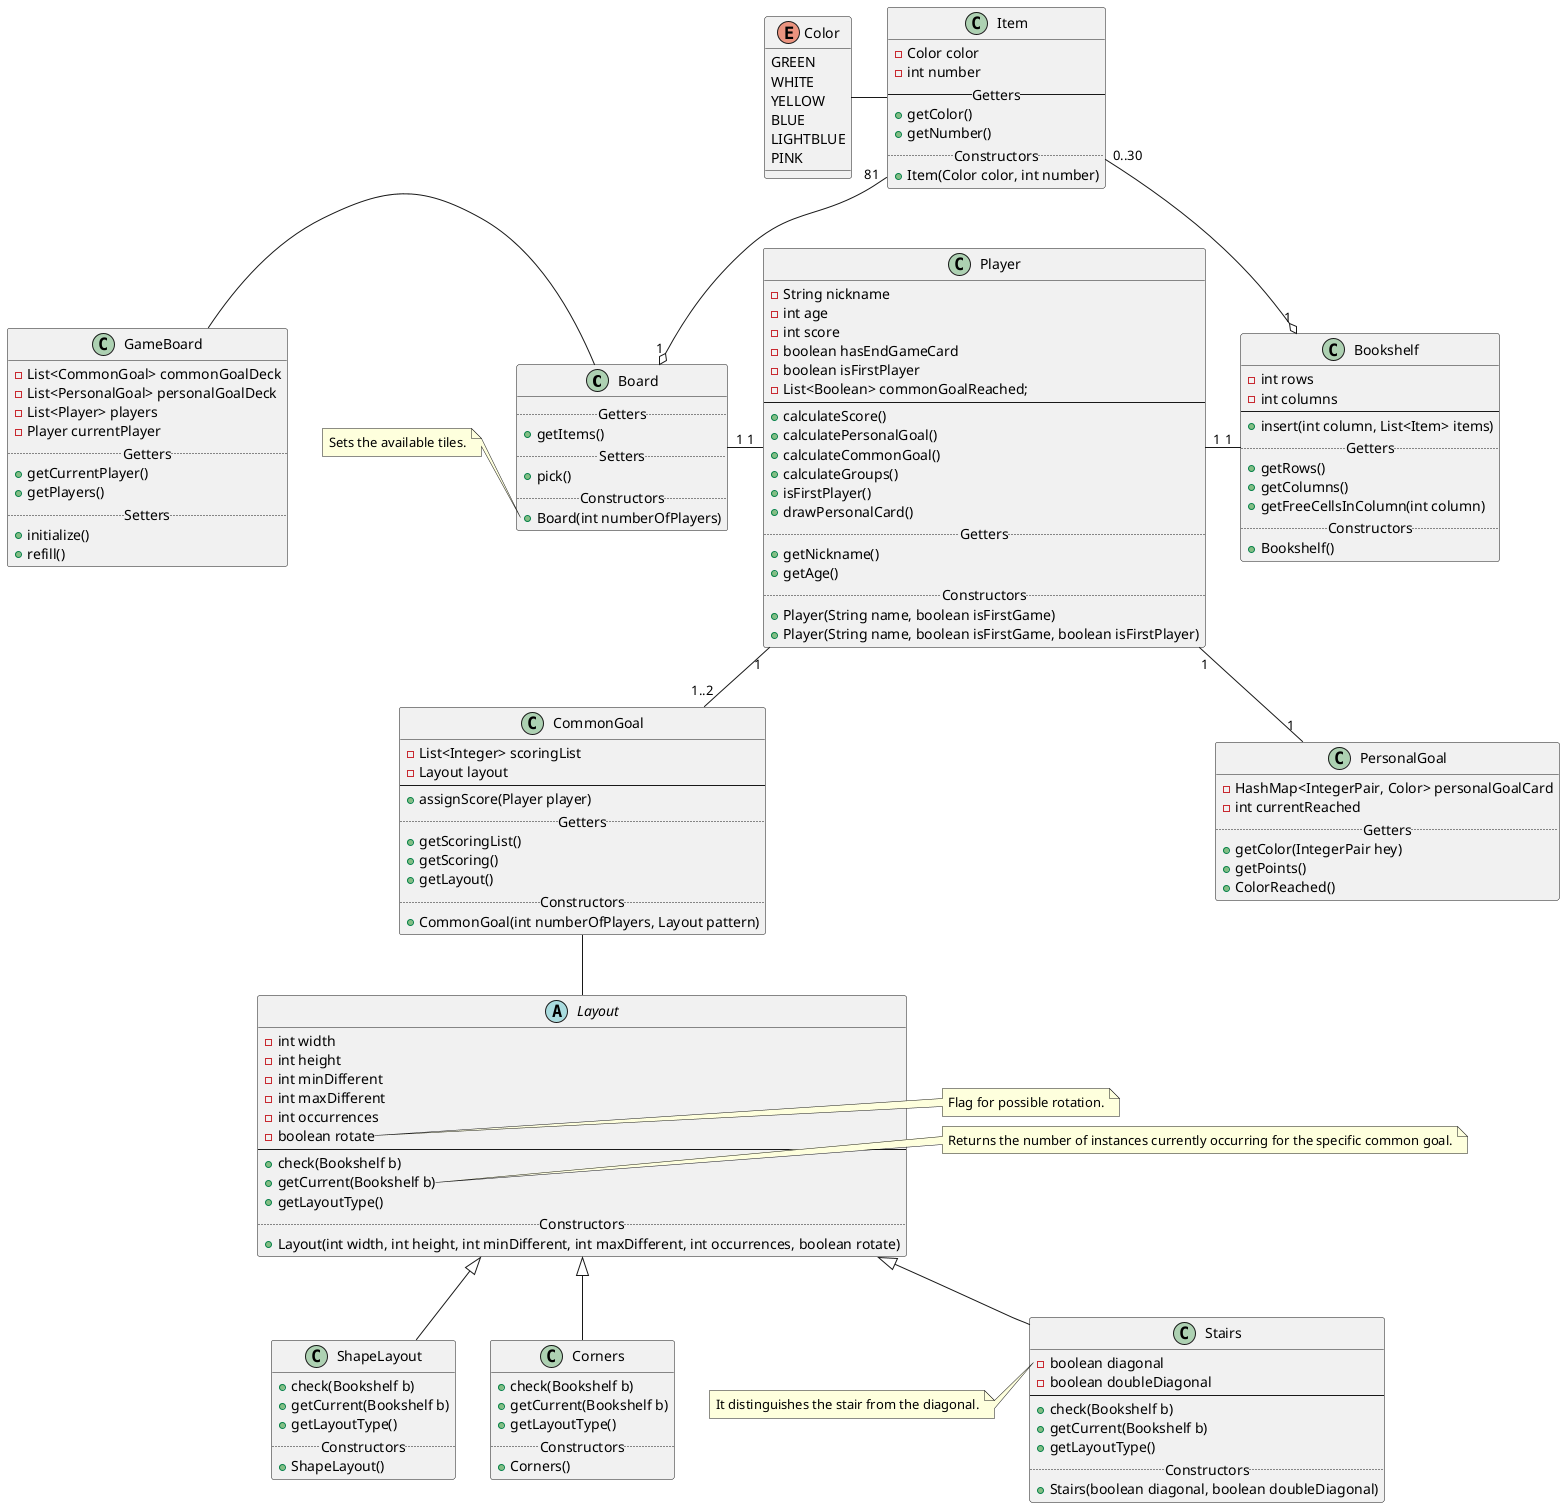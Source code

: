 @startuml
'The controller will receiver the move command from the client and
'will call remove and insert on the board and the bookshelf.
'The link Board-Player is a static list.
'The reference to CommonGoal (a list of 1 or 2 elements) is static.
'The checks, like Bookshelf's checkComplete, go in the client.

'TODO:
'[ ] Consider adding a method setNickname.
'[ ] Add a method drawCards.
'[ ] Check when the board has to be refilled.

class Board
Player "1" -- "1..2" CommonGoal
Player "1" -- "1" PersonalGoal
Player "1" - "1" Bookshelf
Board "1" - "1" Player
Item "81" --o "1" Board
Item "0..30" --o "1" Bookshelf
Color - Item
CommonGoal -- Layout
GameBoard - Board

class Item {
    -Color color
    -int number
    -- Getters --
    +getColor()
    +getNumber()
    .. Constructors ..
    +Item(Color color, int number)
}

class PersonalGoal {
    -HashMap<IntegerPair, Color> personalGoalCard
    -int currentReached
    .. Getters ..
    +getColor(IntegerPair hey)
    +getPoints()
    +ColorReached()
}

note left of PersonalGoal::reached
    it indicates the number of cells filled with the "right colour"
end note

note right of PersonalGoal::goal
    The goal's configuration.
end note

class Player {
    -String nickname
    -int age
    -int score
    -boolean hasEndGameCard
    -boolean isFirstPlayer
    -List<Boolean> commonGoalReached;
    ----
    +calculateScore()
    +calculatePersonalGoal()
    +calculateCommonGoal()
    +calculateGroups()
    +isFirstPlayer()
    +drawPersonalCard()
    .. Getters ..
    +getNickname()
    +getAge()
    .. Constructors ..
    +Player(String name, boolean isFirstGame)
    +Player(String name, boolean isFirstGame, boolean isFirstPlayer)
}

class GameBoard {
    -List<CommonGoal> commonGoalDeck
    -List<PersonalGoal> personalGoalDeck
    -List<Player> players
    -Player currentPlayer
    .. Getters ..
    +getCurrentPlayer()
    +getPlayers()
    .. Setters ..
    +initialize()
    +refill()
}

class Board {
    .. Getters ..
    +getItems()
    .. Setters ..
    +pick()
    .. Constructors ..
    +Board(int numberOfPlayers)
}

note left of Board::Board
    Sets the available tiles.
end note

class CommonGoal {
    -List<Integer> scoringList
    -Layout layout
    ----
    +assignScore(Player player)
    .. Getters ..
    +getScoringList()
    +getScoring()
    +getLayout()
    .. Constructors ..
    +CommonGoal(int numberOfPlayers, Layout pattern)
}

enum Color {
    GREEN
    WHITE
    YELLOW
    BLUE
    LIGHTBLUE
    PINK
}

class Bookshelf {
    -int rows
    -int columns
    ----
    +insert(int column, List<Item> items)
    .. Getters ..
    +getRows()
    +getColumns()
    +getFreeCellsInColumn(int column)
    .. Constructors ..
    +Bookshelf()
}

abstract Layout {
    -int width
    -int height
    -int minDifferent
    -int maxDifferent
    -int occurrences
    -boolean rotate
    ----
    +check(Bookshelf b)
    +getCurrent(Bookshelf b)
    +getLayoutType()
    .. Constructors ..
    +Layout(int width, int height, int minDifferent, int maxDifferent, int occurrences, boolean rotate)
}

note right of Layout::rotate
    Flag for possible rotation.
end note

note right of Layout::getCurrent
    Returns the number of instances currently occurring for the specific common goal.
end note

class ShapeLayout extends Layout{
    +check(Bookshelf b)
    +getCurrent(Bookshelf b)
    +getLayoutType()
    .. Constructors ..
    +ShapeLayout()
}

class Stairs extends Layout{
    -boolean diagonal
    -boolean doubleDiagonal
    ----
    +check(Bookshelf b)
    +getCurrent(Bookshelf b)
    +getLayoutType()
    .. Constructors ..
    +Stairs(boolean diagonal, boolean doubleDiagonal)
}

note left of Stairs::diagonal
    It distinguishes the stair from the diagonal.
end note

class Corners extends Layout{
    +check(Bookshelf b)
    +getCurrent(Bookshelf b)
    +getLayoutType()
    .. Constructors ..
    +Corners()
}
@enduml
